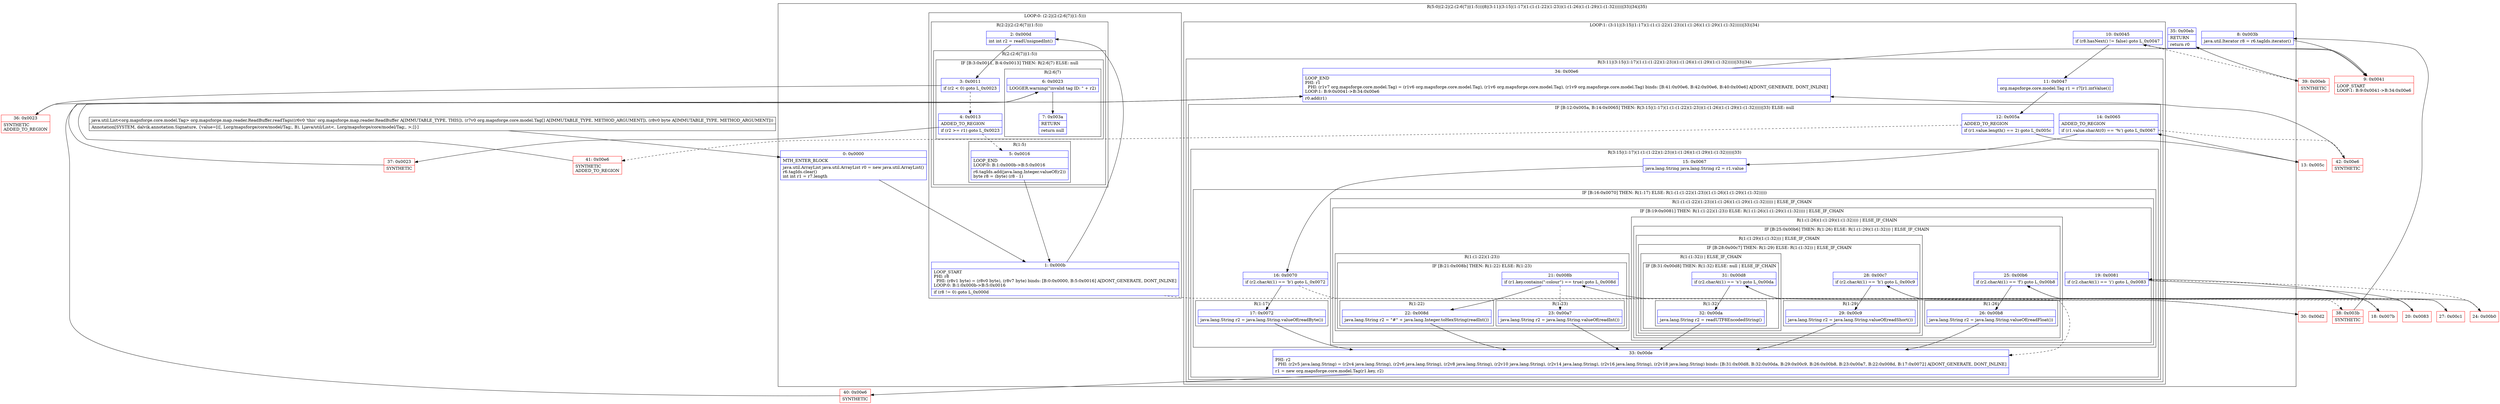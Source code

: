 digraph "CFG fororg.mapsforge.map.reader.ReadBuffer.readTags([Lorg\/mapsforge\/core\/model\/Tag;B)Ljava\/util\/List;" {
subgraph cluster_Region_1869798017 {
label = "R(5:0|(2:2|(2:(2:6|7)|(1:5)))|8|(3:11|(3:15|(1:17)(1:(1:(1:22)(1:23))(1:(1:26)(1:(1:29)(1:(1:32)))))|33)|34)|35)";
node [shape=record,color=blue];
Node_0 [shape=record,label="{0\:\ 0x0000|MTH_ENTER_BLOCK\l|java.util.ArrayList java.util.ArrayList r0 = new java.util.ArrayList()\lr6.tagIds.clear()\lint int r1 = r7.length\l}"];
subgraph cluster_LoopRegion_99035429 {
label = "LOOP:0: (2:2|(2:(2:6|7)|(1:5)))";
node [shape=record,color=blue];
Node_1 [shape=record,label="{1\:\ 0x000b|LOOP_START\lPHI: r8 \l  PHI: (r8v1 byte) = (r8v0 byte), (r8v7 byte) binds: [B:0:0x0000, B:5:0x0016] A[DONT_GENERATE, DONT_INLINE]\lLOOP:0: B:1:0x000b\-\>B:5:0x0016\l|if (r8 != 0) goto L_0x000d\l}"];
subgraph cluster_Region_1786380239 {
label = "R(2:2|(2:(2:6|7)|(1:5)))";
node [shape=record,color=blue];
Node_2 [shape=record,label="{2\:\ 0x000d|int int r2 = readUnsignedInt()\l}"];
subgraph cluster_Region_410936014 {
label = "R(2:(2:6|7)|(1:5))";
node [shape=record,color=blue];
subgraph cluster_IfRegion_319193946 {
label = "IF [B:3:0x0011, B:4:0x0013] THEN: R(2:6|7) ELSE: null";
node [shape=record,color=blue];
Node_3 [shape=record,label="{3\:\ 0x0011|if (r2 \< 0) goto L_0x0023\l}"];
Node_4 [shape=record,label="{4\:\ 0x0013|ADDED_TO_REGION\l|if (r2 \>= r1) goto L_0x0023\l}"];
subgraph cluster_Region_336225422 {
label = "R(2:6|7)";
node [shape=record,color=blue];
Node_6 [shape=record,label="{6\:\ 0x0023|LOGGER.warning(\"invalid tag ID: \" + r2)\l}"];
Node_7 [shape=record,label="{7\:\ 0x003a|RETURN\l|return null\l}"];
}
}
subgraph cluster_Region_1899404924 {
label = "R(1:5)";
node [shape=record,color=blue];
Node_5 [shape=record,label="{5\:\ 0x0016|LOOP_END\lLOOP:0: B:1:0x000b\-\>B:5:0x0016\l|r6.tagIds.add(java.lang.Integer.valueOf(r2))\lbyte r8 = (byte) (r8 \- 1)\l}"];
}
}
}
}
Node_8 [shape=record,label="{8\:\ 0x003b|java.util.Iterator r8 = r6.tagIds.iterator()\l}"];
subgraph cluster_LoopRegion_392575651 {
label = "LOOP:1: (3:11|(3:15|(1:17)(1:(1:(1:22)(1:23))(1:(1:26)(1:(1:29)(1:(1:32)))))|33)|34)";
node [shape=record,color=blue];
Node_10 [shape=record,label="{10\:\ 0x0045|if (r8.hasNext() != false) goto L_0x0047\l}"];
subgraph cluster_Region_402178097 {
label = "R(3:11|(3:15|(1:17)(1:(1:(1:22)(1:23))(1:(1:26)(1:(1:29)(1:(1:32)))))|33)|34)";
node [shape=record,color=blue];
Node_11 [shape=record,label="{11\:\ 0x0047|org.mapsforge.core.model.Tag r1 = r7[r1.intValue()]\l}"];
subgraph cluster_IfRegion_1356935164 {
label = "IF [B:12:0x005a, B:14:0x0065] THEN: R(3:15|(1:17)(1:(1:(1:22)(1:23))(1:(1:26)(1:(1:29)(1:(1:32)))))|33) ELSE: null";
node [shape=record,color=blue];
Node_12 [shape=record,label="{12\:\ 0x005a|ADDED_TO_REGION\l|if (r1.value.length() == 2) goto L_0x005c\l}"];
Node_14 [shape=record,label="{14\:\ 0x0065|ADDED_TO_REGION\l|if (r1.value.charAt(0) == '%') goto L_0x0067\l}"];
subgraph cluster_Region_700341912 {
label = "R(3:15|(1:17)(1:(1:(1:22)(1:23))(1:(1:26)(1:(1:29)(1:(1:32)))))|33)";
node [shape=record,color=blue];
Node_15 [shape=record,label="{15\:\ 0x0067|java.lang.String java.lang.String r2 = r1.value\l}"];
subgraph cluster_IfRegion_986437799 {
label = "IF [B:16:0x0070] THEN: R(1:17) ELSE: R(1:(1:(1:22)(1:23))(1:(1:26)(1:(1:29)(1:(1:32)))))";
node [shape=record,color=blue];
Node_16 [shape=record,label="{16\:\ 0x0070|if (r2.charAt(1) == 'b') goto L_0x0072\l}"];
subgraph cluster_Region_1019638132 {
label = "R(1:17)";
node [shape=record,color=blue];
Node_17 [shape=record,label="{17\:\ 0x0072|java.lang.String r2 = java.lang.String.valueOf(readByte())\l}"];
}
subgraph cluster_Region_199569217 {
label = "R(1:(1:(1:22)(1:23))(1:(1:26)(1:(1:29)(1:(1:32))))) | ELSE_IF_CHAIN\l";
node [shape=record,color=blue];
subgraph cluster_IfRegion_1887458889 {
label = "IF [B:19:0x0081] THEN: R(1:(1:22)(1:23)) ELSE: R(1:(1:26)(1:(1:29)(1:(1:32)))) | ELSE_IF_CHAIN\l";
node [shape=record,color=blue];
Node_19 [shape=record,label="{19\:\ 0x0081|if (r2.charAt(1) == 'i') goto L_0x0083\l}"];
subgraph cluster_Region_930582809 {
label = "R(1:(1:22)(1:23))";
node [shape=record,color=blue];
subgraph cluster_IfRegion_21595289 {
label = "IF [B:21:0x008b] THEN: R(1:22) ELSE: R(1:23)";
node [shape=record,color=blue];
Node_21 [shape=record,label="{21\:\ 0x008b|if (r1.key.contains(\":colour\") == true) goto L_0x008d\l}"];
subgraph cluster_Region_1494958389 {
label = "R(1:22)";
node [shape=record,color=blue];
Node_22 [shape=record,label="{22\:\ 0x008d|java.lang.String r2 = \"#\" + java.lang.Integer.toHexString(readInt())\l}"];
}
subgraph cluster_Region_1770283183 {
label = "R(1:23)";
node [shape=record,color=blue];
Node_23 [shape=record,label="{23\:\ 0x00a7|java.lang.String r2 = java.lang.String.valueOf(readInt())\l}"];
}
}
}
subgraph cluster_Region_1559559467 {
label = "R(1:(1:26)(1:(1:29)(1:(1:32)))) | ELSE_IF_CHAIN\l";
node [shape=record,color=blue];
subgraph cluster_IfRegion_1930535813 {
label = "IF [B:25:0x00b6] THEN: R(1:26) ELSE: R(1:(1:29)(1:(1:32))) | ELSE_IF_CHAIN\l";
node [shape=record,color=blue];
Node_25 [shape=record,label="{25\:\ 0x00b6|if (r2.charAt(1) == 'f') goto L_0x00b8\l}"];
subgraph cluster_Region_606356990 {
label = "R(1:26)";
node [shape=record,color=blue];
Node_26 [shape=record,label="{26\:\ 0x00b8|java.lang.String r2 = java.lang.String.valueOf(readFloat())\l}"];
}
subgraph cluster_Region_2053203764 {
label = "R(1:(1:29)(1:(1:32))) | ELSE_IF_CHAIN\l";
node [shape=record,color=blue];
subgraph cluster_IfRegion_2094211394 {
label = "IF [B:28:0x00c7] THEN: R(1:29) ELSE: R(1:(1:32)) | ELSE_IF_CHAIN\l";
node [shape=record,color=blue];
Node_28 [shape=record,label="{28\:\ 0x00c7|if (r2.charAt(1) == 'h') goto L_0x00c9\l}"];
subgraph cluster_Region_2103642977 {
label = "R(1:29)";
node [shape=record,color=blue];
Node_29 [shape=record,label="{29\:\ 0x00c9|java.lang.String r2 = java.lang.String.valueOf(readShort())\l}"];
}
subgraph cluster_Region_1482477598 {
label = "R(1:(1:32)) | ELSE_IF_CHAIN\l";
node [shape=record,color=blue];
subgraph cluster_IfRegion_406438047 {
label = "IF [B:31:0x00d8] THEN: R(1:32) ELSE: null | ELSE_IF_CHAIN\l";
node [shape=record,color=blue];
Node_31 [shape=record,label="{31\:\ 0x00d8|if (r2.charAt(1) == 's') goto L_0x00da\l}"];
subgraph cluster_Region_653450169 {
label = "R(1:32)";
node [shape=record,color=blue];
Node_32 [shape=record,label="{32\:\ 0x00da|java.lang.String r2 = readUTF8EncodedString()\l}"];
}
}
}
}
}
}
}
}
}
}
Node_33 [shape=record,label="{33\:\ 0x00de|PHI: r2 \l  PHI: (r2v5 java.lang.String) = (r2v4 java.lang.String), (r2v6 java.lang.String), (r2v8 java.lang.String), (r2v10 java.lang.String), (r2v14 java.lang.String), (r2v16 java.lang.String), (r2v18 java.lang.String) binds: [B:31:0x00d8, B:32:0x00da, B:29:0x00c9, B:26:0x00b8, B:23:0x00a7, B:22:0x008d, B:17:0x0072] A[DONT_GENERATE, DONT_INLINE]\l|r1 = new org.mapsforge.core.model.Tag(r1.key, r2)\l}"];
}
}
Node_34 [shape=record,label="{34\:\ 0x00e6|LOOP_END\lPHI: r1 \l  PHI: (r1v7 org.mapsforge.core.model.Tag) = (r1v6 org.mapsforge.core.model.Tag), (r1v6 org.mapsforge.core.model.Tag), (r1v9 org.mapsforge.core.model.Tag) binds: [B:41:0x00e6, B:42:0x00e6, B:40:0x00e6] A[DONT_GENERATE, DONT_INLINE]\lLOOP:1: B:9:0x0041\-\>B:34:0x00e6\l|r0.add(r1)\l}"];
}
}
Node_35 [shape=record,label="{35\:\ 0x00eb|RETURN\l|return r0\l}"];
}
Node_9 [shape=record,color=red,label="{9\:\ 0x0041|LOOP_START\lLOOP:1: B:9:0x0041\-\>B:34:0x00e6\l}"];
Node_13 [shape=record,color=red,label="{13\:\ 0x005c}"];
Node_18 [shape=record,color=red,label="{18\:\ 0x007b}"];
Node_20 [shape=record,color=red,label="{20\:\ 0x0083}"];
Node_24 [shape=record,color=red,label="{24\:\ 0x00b0}"];
Node_27 [shape=record,color=red,label="{27\:\ 0x00c1}"];
Node_30 [shape=record,color=red,label="{30\:\ 0x00d2}"];
Node_36 [shape=record,color=red,label="{36\:\ 0x0023|SYNTHETIC\lADDED_TO_REGION\l}"];
Node_37 [shape=record,color=red,label="{37\:\ 0x0023|SYNTHETIC\l}"];
Node_38 [shape=record,color=red,label="{38\:\ 0x003b|SYNTHETIC\l}"];
Node_39 [shape=record,color=red,label="{39\:\ 0x00eb|SYNTHETIC\l}"];
Node_40 [shape=record,color=red,label="{40\:\ 0x00e6|SYNTHETIC\l}"];
Node_41 [shape=record,color=red,label="{41\:\ 0x00e6|SYNTHETIC\lADDED_TO_REGION\l}"];
Node_42 [shape=record,color=red,label="{42\:\ 0x00e6|SYNTHETIC\l}"];
MethodNode[shape=record,label="{java.util.List\<org.mapsforge.core.model.Tag\> org.mapsforge.map.reader.ReadBuffer.readTags((r6v0 'this' org.mapsforge.map.reader.ReadBuffer A[IMMUTABLE_TYPE, THIS]), (r7v0 org.mapsforge.core.model.Tag[] A[IMMUTABLE_TYPE, METHOD_ARGUMENT]), (r8v0 byte A[IMMUTABLE_TYPE, METHOD_ARGUMENT]))  | Annotation[SYSTEM, dalvik.annotation.Signature, \{value=[([, Lorg\/mapsforge\/core\/model\/Tag;, B), Ljava\/util\/List\<, Lorg\/mapsforge\/core\/model\/Tag;, \>;]\}]\l}"];
MethodNode -> Node_0;
Node_0 -> Node_1;
Node_1 -> Node_2;
Node_1 -> Node_38[style=dashed];
Node_2 -> Node_3;
Node_3 -> Node_4[style=dashed];
Node_3 -> Node_36;
Node_4 -> Node_5[style=dashed];
Node_4 -> Node_37;
Node_6 -> Node_7;
Node_5 -> Node_1;
Node_8 -> Node_9;
Node_10 -> Node_11;
Node_10 -> Node_39[style=dashed];
Node_11 -> Node_12;
Node_12 -> Node_13;
Node_12 -> Node_41[style=dashed];
Node_14 -> Node_15;
Node_14 -> Node_42[style=dashed];
Node_15 -> Node_16;
Node_16 -> Node_17;
Node_16 -> Node_18[style=dashed];
Node_17 -> Node_33;
Node_19 -> Node_20;
Node_19 -> Node_24[style=dashed];
Node_21 -> Node_22;
Node_21 -> Node_23[style=dashed];
Node_22 -> Node_33;
Node_23 -> Node_33;
Node_25 -> Node_26;
Node_25 -> Node_27[style=dashed];
Node_26 -> Node_33;
Node_28 -> Node_29;
Node_28 -> Node_30[style=dashed];
Node_29 -> Node_33;
Node_31 -> Node_32;
Node_31 -> Node_33[style=dashed];
Node_32 -> Node_33;
Node_33 -> Node_40;
Node_34 -> Node_9;
Node_9 -> Node_10;
Node_13 -> Node_14;
Node_18 -> Node_19;
Node_20 -> Node_21;
Node_24 -> Node_25;
Node_27 -> Node_28;
Node_30 -> Node_31;
Node_36 -> Node_6;
Node_37 -> Node_6;
Node_38 -> Node_8;
Node_39 -> Node_35;
Node_40 -> Node_34;
Node_41 -> Node_34;
Node_42 -> Node_34;
}

